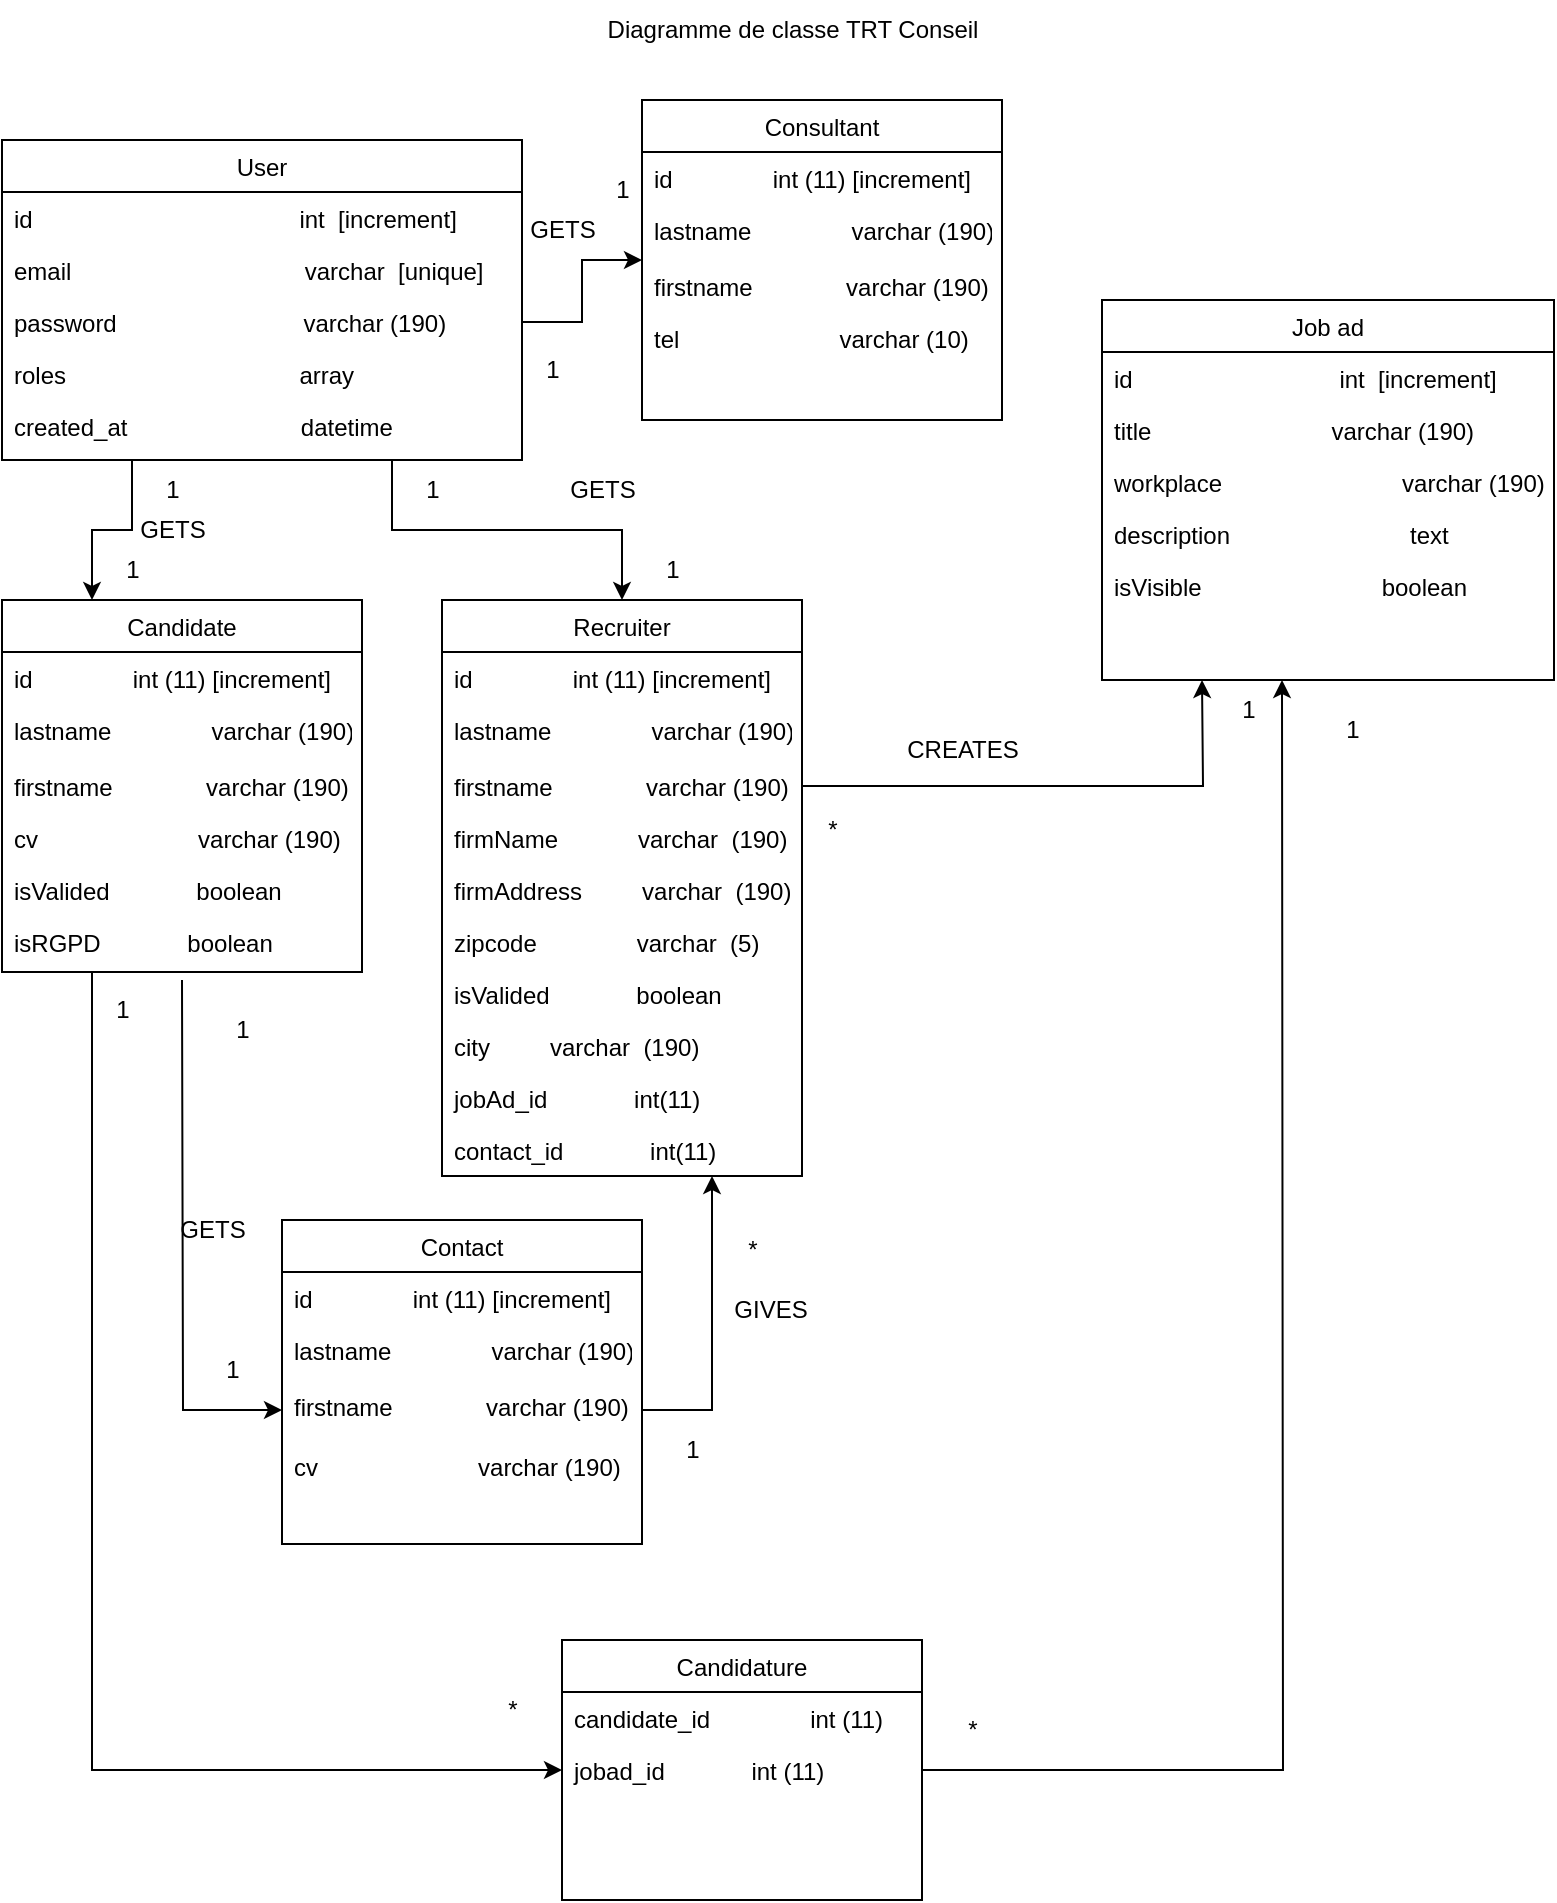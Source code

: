 <mxfile version="20.0.4" type="github">
  <diagram id="4xAlueajEXwUmsY7dy-2" name="Page-1">
    <mxGraphModel dx="796" dy="481" grid="1" gridSize="10" guides="1" tooltips="1" connect="1" arrows="1" fold="1" page="1" pageScale="1" pageWidth="827" pageHeight="1169" math="0" shadow="0">
      <root>
        <mxCell id="0" />
        <mxCell id="1" parent="0" />
        <mxCell id="lXb_D8qWP0BNydqeNCGy-24" style="edgeStyle=orthogonalEdgeStyle;rounded=0;orthogonalLoop=1;jettySize=auto;html=1;exitX=0.25;exitY=1;exitDx=0;exitDy=0;entryX=0.25;entryY=0;entryDx=0;entryDy=0;" parent="1" source="TXKYhUwDw8YYV6_7jRAu-2" target="LfPHgs6H-1GQvr0upuA2-1" edge="1">
          <mxGeometry relative="1" as="geometry" />
        </mxCell>
        <mxCell id="lXb_D8qWP0BNydqeNCGy-25" style="edgeStyle=orthogonalEdgeStyle;rounded=0;orthogonalLoop=1;jettySize=auto;html=1;exitX=0.75;exitY=1;exitDx=0;exitDy=0;entryX=0.5;entryY=0;entryDx=0;entryDy=0;" parent="1" source="TXKYhUwDw8YYV6_7jRAu-2" target="lXb_D8qWP0BNydqeNCGy-6" edge="1">
          <mxGeometry relative="1" as="geometry" />
        </mxCell>
        <mxCell id="TXKYhUwDw8YYV6_7jRAu-2" value="User" style="swimlane;fontStyle=0;align=center;verticalAlign=top;childLayout=stackLayout;horizontal=1;startSize=26;horizontalStack=0;resizeParent=1;resizeLast=0;collapsible=1;marginBottom=0;rounded=0;shadow=0;strokeWidth=1;" parent="1" vertex="1">
          <mxGeometry x="30" y="80" width="260" height="160" as="geometry">
            <mxRectangle x="340" y="380" width="170" height="26" as="alternateBounds" />
          </mxGeometry>
        </mxCell>
        <mxCell id="TXKYhUwDw8YYV6_7jRAu-3" value="id                                        int  [increment]" style="text;align=left;verticalAlign=top;spacingLeft=4;spacingRight=4;overflow=hidden;rotatable=0;points=[[0,0.5],[1,0.5]];portConstraint=eastwest;" parent="TXKYhUwDw8YYV6_7jRAu-2" vertex="1">
          <mxGeometry y="26" width="260" height="26" as="geometry" />
        </mxCell>
        <mxCell id="TXKYhUwDw8YYV6_7jRAu-4" value="email                                   varchar  [unique]" style="text;align=left;verticalAlign=top;spacingLeft=4;spacingRight=4;overflow=hidden;rotatable=0;points=[[0,0.5],[1,0.5]];portConstraint=eastwest;" parent="TXKYhUwDw8YYV6_7jRAu-2" vertex="1">
          <mxGeometry y="52" width="260" height="26" as="geometry" />
        </mxCell>
        <mxCell id="TXKYhUwDw8YYV6_7jRAu-6" value="password                            varchar (190)" style="text;align=left;verticalAlign=top;spacingLeft=4;spacingRight=4;overflow=hidden;rotatable=0;points=[[0,0.5],[1,0.5]];portConstraint=eastwest;" parent="TXKYhUwDw8YYV6_7jRAu-2" vertex="1">
          <mxGeometry y="78" width="260" height="26" as="geometry" />
        </mxCell>
        <mxCell id="TXKYhUwDw8YYV6_7jRAu-14" value="roles                                   array" style="text;align=left;verticalAlign=top;spacingLeft=4;spacingRight=4;overflow=hidden;rotatable=0;points=[[0,0.5],[1,0.5]];portConstraint=eastwest;" parent="TXKYhUwDw8YYV6_7jRAu-2" vertex="1">
          <mxGeometry y="104" width="260" height="26" as="geometry" />
        </mxCell>
        <mxCell id="TXKYhUwDw8YYV6_7jRAu-15" value="created_at                          datetime" style="text;align=left;verticalAlign=top;spacingLeft=4;spacingRight=4;overflow=hidden;rotatable=0;points=[[0,0.5],[1,0.5]];portConstraint=eastwest;" parent="TXKYhUwDw8YYV6_7jRAu-2" vertex="1">
          <mxGeometry y="130" width="260" height="26" as="geometry" />
        </mxCell>
        <mxCell id="TXKYhUwDw8YYV6_7jRAu-33" value="Job ad" style="swimlane;fontStyle=0;align=center;verticalAlign=top;childLayout=stackLayout;horizontal=1;startSize=26;horizontalStack=0;resizeParent=1;resizeLast=0;collapsible=1;marginBottom=0;rounded=0;shadow=0;strokeWidth=1;" parent="1" vertex="1">
          <mxGeometry x="580" y="160" width="226" height="190" as="geometry">
            <mxRectangle x="340" y="380" width="170" height="26" as="alternateBounds" />
          </mxGeometry>
        </mxCell>
        <mxCell id="TXKYhUwDw8YYV6_7jRAu-34" value="id                               int  [increment]" style="text;align=left;verticalAlign=top;spacingLeft=4;spacingRight=4;overflow=hidden;rotatable=0;points=[[0,0.5],[1,0.5]];portConstraint=eastwest;" parent="TXKYhUwDw8YYV6_7jRAu-33" vertex="1">
          <mxGeometry y="26" width="226" height="26" as="geometry" />
        </mxCell>
        <mxCell id="TXKYhUwDw8YYV6_7jRAu-35" value="title                           varchar (190)" style="text;align=left;verticalAlign=top;spacingLeft=4;spacingRight=4;overflow=hidden;rotatable=0;points=[[0,0.5],[1,0.5]];portConstraint=eastwest;" parent="TXKYhUwDw8YYV6_7jRAu-33" vertex="1">
          <mxGeometry y="52" width="226" height="26" as="geometry" />
        </mxCell>
        <mxCell id="I-ocmR2pLdEPyR1PU4Qc-3" value="workplace                           varchar (190)" style="text;align=left;verticalAlign=top;spacingLeft=4;spacingRight=4;overflow=hidden;rotatable=0;points=[[0,0.5],[1,0.5]];portConstraint=eastwest;" parent="TXKYhUwDw8YYV6_7jRAu-33" vertex="1">
          <mxGeometry y="78" width="226" height="26" as="geometry" />
        </mxCell>
        <mxCell id="I-ocmR2pLdEPyR1PU4Qc-4" value="description                           text" style="text;align=left;verticalAlign=top;spacingLeft=4;spacingRight=4;overflow=hidden;rotatable=0;points=[[0,0.5],[1,0.5]];portConstraint=eastwest;" parent="TXKYhUwDw8YYV6_7jRAu-33" vertex="1">
          <mxGeometry y="104" width="226" height="26" as="geometry" />
        </mxCell>
        <mxCell id="lXb_D8qWP0BNydqeNCGy-15" value="isVisible                           boolean" style="text;align=left;verticalAlign=top;spacingLeft=4;spacingRight=4;overflow=hidden;rotatable=0;points=[[0,0.5],[1,0.5]];portConstraint=eastwest;" parent="TXKYhUwDw8YYV6_7jRAu-33" vertex="1">
          <mxGeometry y="130" width="226" height="26" as="geometry" />
        </mxCell>
        <mxCell id="ZN3L-UREjOonGRV1Z96q-5" value="Diagramme de classe TRT Conseil" style="text;html=1;resizable=0;autosize=1;align=center;verticalAlign=middle;points=[];fillColor=none;strokeColor=none;rounded=0;" parent="1" vertex="1">
          <mxGeometry x="320" y="10" width="210" height="30" as="geometry" />
        </mxCell>
        <mxCell id="lXb_D8qWP0BNydqeNCGy-36" style="edgeStyle=orthogonalEdgeStyle;rounded=0;orthogonalLoop=1;jettySize=auto;html=1;entryX=0;entryY=0.5;entryDx=0;entryDy=0;fontSize=36;" parent="1" target="lXb_D8qWP0BNydqeNCGy-21" edge="1">
          <mxGeometry relative="1" as="geometry">
            <mxPoint x="120" y="500" as="sourcePoint" />
          </mxGeometry>
        </mxCell>
        <mxCell id="lXb_D8qWP0BNydqeNCGy-44" style="edgeStyle=orthogonalEdgeStyle;rounded=0;orthogonalLoop=1;jettySize=auto;html=1;exitX=0.25;exitY=1;exitDx=0;exitDy=0;fontSize=36;entryX=0;entryY=0.5;entryDx=0;entryDy=0;" parent="1" source="LfPHgs6H-1GQvr0upuA2-1" target="lXb_D8qWP0BNydqeNCGy-47" edge="1">
          <mxGeometry relative="1" as="geometry">
            <mxPoint x="30" y="910" as="targetPoint" />
          </mxGeometry>
        </mxCell>
        <mxCell id="LfPHgs6H-1GQvr0upuA2-1" value="Candidate" style="swimlane;fontStyle=0;align=center;verticalAlign=top;childLayout=stackLayout;horizontal=1;startSize=26;horizontalStack=0;resizeParent=1;resizeLast=0;collapsible=1;marginBottom=0;rounded=0;shadow=0;strokeWidth=1;" parent="1" vertex="1">
          <mxGeometry x="30" y="310" width="180" height="186" as="geometry">
            <mxRectangle x="340" y="380" width="170" height="26" as="alternateBounds" />
          </mxGeometry>
        </mxCell>
        <mxCell id="LfPHgs6H-1GQvr0upuA2-2" value="id               int (11) [increment]" style="text;align=left;verticalAlign=top;spacingLeft=4;spacingRight=4;overflow=hidden;rotatable=0;points=[[0,0.5],[1,0.5]];portConstraint=eastwest;" parent="LfPHgs6H-1GQvr0upuA2-1" vertex="1">
          <mxGeometry y="26" width="180" height="26" as="geometry" />
        </mxCell>
        <mxCell id="TXKYhUwDw8YYV6_7jRAu-8" value="lastname               varchar (190)" style="text;align=left;verticalAlign=top;spacingLeft=4;spacingRight=4;overflow=hidden;rotatable=0;points=[[0,0.5],[1,0.5]];portConstraint=eastwest;" parent="LfPHgs6H-1GQvr0upuA2-1" vertex="1">
          <mxGeometry y="52" width="180" height="28" as="geometry" />
        </mxCell>
        <mxCell id="TXKYhUwDw8YYV6_7jRAu-9" value="firstname              varchar (190)" style="text;align=left;verticalAlign=top;spacingLeft=4;spacingRight=4;overflow=hidden;rotatable=0;points=[[0,0.5],[1,0.5]];portConstraint=eastwest;" parent="LfPHgs6H-1GQvr0upuA2-1" vertex="1">
          <mxGeometry y="80" width="180" height="26" as="geometry" />
        </mxCell>
        <mxCell id="lXb_D8qWP0BNydqeNCGy-5" value="cv                        varchar (190)" style="text;align=left;verticalAlign=top;spacingLeft=4;spacingRight=4;overflow=hidden;rotatable=0;points=[[0,0.5],[1,0.5]];portConstraint=eastwest;" parent="LfPHgs6H-1GQvr0upuA2-1" vertex="1">
          <mxGeometry y="106" width="180" height="26" as="geometry" />
        </mxCell>
        <mxCell id="lXb_D8qWP0BNydqeNCGy-13" value="isValided             boolean" style="text;align=left;verticalAlign=top;spacingLeft=4;spacingRight=4;overflow=hidden;rotatable=0;points=[[0,0.5],[1,0.5]];portConstraint=eastwest;" parent="LfPHgs6H-1GQvr0upuA2-1" vertex="1">
          <mxGeometry y="132" width="180" height="26" as="geometry" />
        </mxCell>
        <mxCell id="I_Ox4T7YKeCi1-UyE0V7-1" value="isRGPD             boolean" style="text;align=left;verticalAlign=top;spacingLeft=4;spacingRight=4;overflow=hidden;rotatable=0;points=[[0,0.5],[1,0.5]];portConstraint=eastwest;" parent="LfPHgs6H-1GQvr0upuA2-1" vertex="1">
          <mxGeometry y="158" width="180" height="26" as="geometry" />
        </mxCell>
        <mxCell id="lXb_D8qWP0BNydqeNCGy-6" value="Recruiter" style="swimlane;fontStyle=0;align=center;verticalAlign=top;childLayout=stackLayout;horizontal=1;startSize=26;horizontalStack=0;resizeParent=1;resizeLast=0;collapsible=1;marginBottom=0;rounded=0;shadow=0;strokeWidth=1;" parent="1" vertex="1">
          <mxGeometry x="250" y="310" width="180" height="288" as="geometry">
            <mxRectangle x="340" y="380" width="170" height="26" as="alternateBounds" />
          </mxGeometry>
        </mxCell>
        <mxCell id="lXb_D8qWP0BNydqeNCGy-7" value="id               int (11) [increment]" style="text;align=left;verticalAlign=top;spacingLeft=4;spacingRight=4;overflow=hidden;rotatable=0;points=[[0,0.5],[1,0.5]];portConstraint=eastwest;" parent="lXb_D8qWP0BNydqeNCGy-6" vertex="1">
          <mxGeometry y="26" width="180" height="26" as="geometry" />
        </mxCell>
        <mxCell id="lXb_D8qWP0BNydqeNCGy-8" value="lastname               varchar (190)" style="text;align=left;verticalAlign=top;spacingLeft=4;spacingRight=4;overflow=hidden;rotatable=0;points=[[0,0.5],[1,0.5]];portConstraint=eastwest;" parent="lXb_D8qWP0BNydqeNCGy-6" vertex="1">
          <mxGeometry y="52" width="180" height="28" as="geometry" />
        </mxCell>
        <mxCell id="lXb_D8qWP0BNydqeNCGy-9" value="firstname              varchar (190)" style="text;align=left;verticalAlign=top;spacingLeft=4;spacingRight=4;overflow=hidden;rotatable=0;points=[[0,0.5],[1,0.5]];portConstraint=eastwest;" parent="lXb_D8qWP0BNydqeNCGy-6" vertex="1">
          <mxGeometry y="80" width="180" height="26" as="geometry" />
        </mxCell>
        <mxCell id="TXKYhUwDw8YYV6_7jRAu-19" value="firmName            varchar  (190)" style="text;align=left;verticalAlign=top;spacingLeft=4;spacingRight=4;overflow=hidden;rotatable=0;points=[[0,0.5],[1,0.5]];portConstraint=eastwest;" parent="lXb_D8qWP0BNydqeNCGy-6" vertex="1">
          <mxGeometry y="106" width="180" height="26" as="geometry" />
        </mxCell>
        <mxCell id="I-ocmR2pLdEPyR1PU4Qc-2" value="firmAddress         varchar  (190)" style="text;align=left;verticalAlign=top;spacingLeft=4;spacingRight=4;overflow=hidden;rotatable=0;points=[[0,0.5],[1,0.5]];portConstraint=eastwest;" parent="lXb_D8qWP0BNydqeNCGy-6" vertex="1">
          <mxGeometry y="132" width="180" height="26" as="geometry" />
        </mxCell>
        <mxCell id="I_Ox4T7YKeCi1-UyE0V7-2" value="zipcode               varchar  (5)" style="text;align=left;verticalAlign=top;spacingLeft=4;spacingRight=4;overflow=hidden;rotatable=0;points=[[0,0.5],[1,0.5]];portConstraint=eastwest;" parent="lXb_D8qWP0BNydqeNCGy-6" vertex="1">
          <mxGeometry y="158" width="180" height="26" as="geometry" />
        </mxCell>
        <mxCell id="lXb_D8qWP0BNydqeNCGy-14" value="isValided             boolean" style="text;align=left;verticalAlign=top;spacingLeft=4;spacingRight=4;overflow=hidden;rotatable=0;points=[[0,0.5],[1,0.5]];portConstraint=eastwest;" parent="lXb_D8qWP0BNydqeNCGy-6" vertex="1">
          <mxGeometry y="184" width="180" height="26" as="geometry" />
        </mxCell>
        <mxCell id="I_Ox4T7YKeCi1-UyE0V7-3" value="city         varchar  (190)" style="text;align=left;verticalAlign=top;spacingLeft=4;spacingRight=4;overflow=hidden;rotatable=0;points=[[0,0.5],[1,0.5]];portConstraint=eastwest;" parent="lXb_D8qWP0BNydqeNCGy-6" vertex="1">
          <mxGeometry y="210" width="180" height="26" as="geometry" />
        </mxCell>
        <mxCell id="lXb_D8qWP0BNydqeNCGy-35" value="jobAd_id             int(11)" style="text;align=left;verticalAlign=top;spacingLeft=4;spacingRight=4;overflow=hidden;rotatable=0;points=[[0,0.5],[1,0.5]];portConstraint=eastwest;" parent="lXb_D8qWP0BNydqeNCGy-6" vertex="1">
          <mxGeometry y="236" width="180" height="26" as="geometry" />
        </mxCell>
        <mxCell id="lXb_D8qWP0BNydqeNCGy-40" value="contact_id             int(11)" style="text;align=left;verticalAlign=top;spacingLeft=4;spacingRight=4;overflow=hidden;rotatable=0;points=[[0,0.5],[1,0.5]];portConstraint=eastwest;" parent="lXb_D8qWP0BNydqeNCGy-6" vertex="1">
          <mxGeometry y="262" width="180" height="26" as="geometry" />
        </mxCell>
        <mxCell id="lXb_D8qWP0BNydqeNCGy-16" value="Contact" style="swimlane;fontStyle=0;align=center;verticalAlign=top;childLayout=stackLayout;horizontal=1;startSize=26;horizontalStack=0;resizeParent=1;resizeLast=0;collapsible=1;marginBottom=0;rounded=0;shadow=0;strokeWidth=1;" parent="1" vertex="1">
          <mxGeometry x="170" y="620" width="180" height="162" as="geometry">
            <mxRectangle x="340" y="380" width="170" height="26" as="alternateBounds" />
          </mxGeometry>
        </mxCell>
        <mxCell id="lXb_D8qWP0BNydqeNCGy-19" value="id               int (11) [increment]" style="text;align=left;verticalAlign=top;spacingLeft=4;spacingRight=4;overflow=hidden;rotatable=0;points=[[0,0.5],[1,0.5]];portConstraint=eastwest;" parent="lXb_D8qWP0BNydqeNCGy-16" vertex="1">
          <mxGeometry y="26" width="180" height="26" as="geometry" />
        </mxCell>
        <mxCell id="lXb_D8qWP0BNydqeNCGy-20" value="lastname               varchar (190)" style="text;align=left;verticalAlign=top;spacingLeft=4;spacingRight=4;overflow=hidden;rotatable=0;points=[[0,0.5],[1,0.5]];portConstraint=eastwest;" parent="lXb_D8qWP0BNydqeNCGy-16" vertex="1">
          <mxGeometry y="52" width="180" height="28" as="geometry" />
        </mxCell>
        <mxCell id="lXb_D8qWP0BNydqeNCGy-21" value="firstname              varchar (190)" style="text;align=left;verticalAlign=top;spacingLeft=4;spacingRight=4;overflow=hidden;rotatable=0;points=[[0,0.5],[1,0.5]];portConstraint=eastwest;" parent="lXb_D8qWP0BNydqeNCGy-16" vertex="1">
          <mxGeometry y="80" width="180" height="30" as="geometry" />
        </mxCell>
        <mxCell id="lXb_D8qWP0BNydqeNCGy-22" value="cv                        varchar (190)" style="text;align=left;verticalAlign=top;spacingLeft=4;spacingRight=4;overflow=hidden;rotatable=0;points=[[0,0.5],[1,0.5]];portConstraint=eastwest;" parent="lXb_D8qWP0BNydqeNCGy-16" vertex="1">
          <mxGeometry y="110" width="180" height="26" as="geometry" />
        </mxCell>
        <mxCell id="lXb_D8qWP0BNydqeNCGy-26" value="1" style="text;html=1;resizable=0;autosize=1;align=center;verticalAlign=middle;points=[];fillColor=none;strokeColor=none;rounded=0;" parent="1" vertex="1">
          <mxGeometry x="80" y="280" width="30" height="30" as="geometry" />
        </mxCell>
        <mxCell id="lXb_D8qWP0BNydqeNCGy-27" value="1" style="text;html=1;resizable=0;autosize=1;align=center;verticalAlign=middle;points=[];fillColor=none;strokeColor=none;rounded=0;" parent="1" vertex="1">
          <mxGeometry x="230" y="240" width="30" height="30" as="geometry" />
        </mxCell>
        <mxCell id="lXb_D8qWP0BNydqeNCGy-28" value="1" style="text;html=1;resizable=0;autosize=1;align=center;verticalAlign=middle;points=[];fillColor=none;strokeColor=none;rounded=0;" parent="1" vertex="1">
          <mxGeometry x="100" y="240" width="30" height="30" as="geometry" />
        </mxCell>
        <mxCell id="lXb_D8qWP0BNydqeNCGy-29" value="1" style="text;html=1;resizable=0;autosize=1;align=center;verticalAlign=middle;points=[];fillColor=none;strokeColor=none;rounded=0;" parent="1" vertex="1">
          <mxGeometry x="350" y="280" width="30" height="30" as="geometry" />
        </mxCell>
        <mxCell id="lXb_D8qWP0BNydqeNCGy-30" style="edgeStyle=orthogonalEdgeStyle;rounded=0;orthogonalLoop=1;jettySize=auto;html=1;exitX=1;exitY=0.5;exitDx=0;exitDy=0;fontSize=36;" parent="1" source="lXb_D8qWP0BNydqeNCGy-9" edge="1">
          <mxGeometry relative="1" as="geometry">
            <mxPoint x="630" y="350" as="targetPoint" />
          </mxGeometry>
        </mxCell>
        <mxCell id="lXb_D8qWP0BNydqeNCGy-31" value="1" style="text;html=1;resizable=0;autosize=1;align=center;verticalAlign=middle;points=[];fillColor=none;strokeColor=none;rounded=0;" parent="1" vertex="1">
          <mxGeometry x="638" y="350" width="30" height="30" as="geometry" />
        </mxCell>
        <mxCell id="lXb_D8qWP0BNydqeNCGy-32" value="*" style="text;html=1;resizable=0;autosize=1;align=center;verticalAlign=middle;points=[];fillColor=none;strokeColor=none;rounded=0;" parent="1" vertex="1">
          <mxGeometry x="430" y="410" width="30" height="30" as="geometry" />
        </mxCell>
        <mxCell id="lXb_D8qWP0BNydqeNCGy-37" value="1" style="text;html=1;resizable=0;autosize=1;align=center;verticalAlign=middle;points=[];fillColor=none;strokeColor=none;rounded=0;" parent="1" vertex="1">
          <mxGeometry x="135" y="510" width="30" height="30" as="geometry" />
        </mxCell>
        <mxCell id="lXb_D8qWP0BNydqeNCGy-38" value="1" style="text;html=1;resizable=0;autosize=1;align=center;verticalAlign=middle;points=[];fillColor=none;strokeColor=none;rounded=0;" parent="1" vertex="1">
          <mxGeometry x="130" y="680" width="30" height="30" as="geometry" />
        </mxCell>
        <mxCell id="lXb_D8qWP0BNydqeNCGy-39" style="edgeStyle=orthogonalEdgeStyle;rounded=0;orthogonalLoop=1;jettySize=auto;html=1;exitX=1;exitY=0.5;exitDx=0;exitDy=0;entryX=0.75;entryY=1;entryDx=0;entryDy=0;fontSize=36;" parent="1" source="lXb_D8qWP0BNydqeNCGy-21" target="lXb_D8qWP0BNydqeNCGy-6" edge="1">
          <mxGeometry relative="1" as="geometry" />
        </mxCell>
        <mxCell id="lXb_D8qWP0BNydqeNCGy-41" value="1" style="text;html=1;resizable=0;autosize=1;align=center;verticalAlign=middle;points=[];fillColor=none;strokeColor=none;rounded=0;" parent="1" vertex="1">
          <mxGeometry x="360" y="720" width="30" height="30" as="geometry" />
        </mxCell>
        <mxCell id="lXb_D8qWP0BNydqeNCGy-42" value="*" style="text;html=1;resizable=0;autosize=1;align=center;verticalAlign=middle;points=[];fillColor=none;strokeColor=none;rounded=0;" parent="1" vertex="1">
          <mxGeometry x="390" y="620" width="30" height="30" as="geometry" />
        </mxCell>
        <mxCell id="lXb_D8qWP0BNydqeNCGy-45" value="Candidature" style="swimlane;fontStyle=0;align=center;verticalAlign=top;childLayout=stackLayout;horizontal=1;startSize=26;horizontalStack=0;resizeParent=1;resizeLast=0;collapsible=1;marginBottom=0;rounded=0;shadow=0;strokeWidth=1;" parent="1" vertex="1">
          <mxGeometry x="310" y="830" width="180" height="130" as="geometry">
            <mxRectangle x="340" y="380" width="170" height="26" as="alternateBounds" />
          </mxGeometry>
        </mxCell>
        <mxCell id="lXb_D8qWP0BNydqeNCGy-46" value="candidate_id               int (11)" style="text;align=left;verticalAlign=top;spacingLeft=4;spacingRight=4;overflow=hidden;rotatable=0;points=[[0,0.5],[1,0.5]];portConstraint=eastwest;" parent="lXb_D8qWP0BNydqeNCGy-45" vertex="1">
          <mxGeometry y="26" width="180" height="26" as="geometry" />
        </mxCell>
        <mxCell id="lXb_D8qWP0BNydqeNCGy-47" value="jobad_id             int (11)" style="text;align=left;verticalAlign=top;spacingLeft=4;spacingRight=4;overflow=hidden;rotatable=0;points=[[0,0.5],[1,0.5]];portConstraint=eastwest;" parent="lXb_D8qWP0BNydqeNCGy-45" vertex="1">
          <mxGeometry y="52" width="180" height="26" as="geometry" />
        </mxCell>
        <mxCell id="lXb_D8qWP0BNydqeNCGy-48" style="edgeStyle=orthogonalEdgeStyle;rounded=0;orthogonalLoop=1;jettySize=auto;html=1;exitX=1;exitY=0.5;exitDx=0;exitDy=0;fontSize=36;" parent="1" source="lXb_D8qWP0BNydqeNCGy-47" edge="1">
          <mxGeometry relative="1" as="geometry">
            <mxPoint x="670" y="350" as="targetPoint" />
          </mxGeometry>
        </mxCell>
        <mxCell id="DdrUPWKgNhbqaWjPTJ2i-1" value="GETS" style="text;html=1;resizable=0;autosize=1;align=center;verticalAlign=middle;points=[];fillColor=none;strokeColor=none;rounded=0;" parent="1" vertex="1">
          <mxGeometry x="85" y="260" width="60" height="30" as="geometry" />
        </mxCell>
        <mxCell id="DdrUPWKgNhbqaWjPTJ2i-3" value="GETS" style="text;html=1;resizable=0;autosize=1;align=center;verticalAlign=middle;points=[];fillColor=none;strokeColor=none;rounded=0;" parent="1" vertex="1">
          <mxGeometry x="300" y="240" width="60" height="30" as="geometry" />
        </mxCell>
        <mxCell id="DdrUPWKgNhbqaWjPTJ2i-4" value="CREATES" style="text;html=1;resizable=0;autosize=1;align=center;verticalAlign=middle;points=[];fillColor=none;strokeColor=none;rounded=0;" parent="1" vertex="1">
          <mxGeometry x="470" y="370" width="80" height="30" as="geometry" />
        </mxCell>
        <mxCell id="DdrUPWKgNhbqaWjPTJ2i-5" value="GETS" style="text;html=1;resizable=0;autosize=1;align=center;verticalAlign=middle;points=[];fillColor=none;strokeColor=none;rounded=0;" parent="1" vertex="1">
          <mxGeometry x="105" y="610" width="60" height="30" as="geometry" />
        </mxCell>
        <mxCell id="DdrUPWKgNhbqaWjPTJ2i-6" value="GIVES" style="text;html=1;resizable=0;autosize=1;align=center;verticalAlign=middle;points=[];fillColor=none;strokeColor=none;rounded=0;" parent="1" vertex="1">
          <mxGeometry x="384" y="650" width="60" height="30" as="geometry" />
        </mxCell>
        <mxCell id="DdrUPWKgNhbqaWjPTJ2i-7" value="1" style="text;html=1;resizable=0;autosize=1;align=center;verticalAlign=middle;points=[];fillColor=none;strokeColor=none;rounded=0;" parent="1" vertex="1">
          <mxGeometry x="75" y="500" width="30" height="30" as="geometry" />
        </mxCell>
        <mxCell id="DdrUPWKgNhbqaWjPTJ2i-8" value="1" style="text;html=1;resizable=0;autosize=1;align=center;verticalAlign=middle;points=[];fillColor=none;strokeColor=none;rounded=0;" parent="1" vertex="1">
          <mxGeometry x="690" y="360" width="30" height="30" as="geometry" />
        </mxCell>
        <mxCell id="DdrUPWKgNhbqaWjPTJ2i-9" value="*" style="text;html=1;resizable=0;autosize=1;align=center;verticalAlign=middle;points=[];fillColor=none;strokeColor=none;rounded=0;" parent="1" vertex="1">
          <mxGeometry x="270" y="850" width="30" height="30" as="geometry" />
        </mxCell>
        <mxCell id="DdrUPWKgNhbqaWjPTJ2i-10" value="*" style="text;html=1;resizable=0;autosize=1;align=center;verticalAlign=middle;points=[];fillColor=none;strokeColor=none;rounded=0;" parent="1" vertex="1">
          <mxGeometry x="500" y="860" width="30" height="30" as="geometry" />
        </mxCell>
        <mxCell id="guAQHTDDARFp-dOSuNLa-1" value="Consultant" style="swimlane;fontStyle=0;align=center;verticalAlign=top;childLayout=stackLayout;horizontal=1;startSize=26;horizontalStack=0;resizeParent=1;resizeLast=0;collapsible=1;marginBottom=0;rounded=0;shadow=0;strokeWidth=1;" vertex="1" parent="1">
          <mxGeometry x="350" y="60" width="180" height="160" as="geometry">
            <mxRectangle x="340" y="380" width="170" height="26" as="alternateBounds" />
          </mxGeometry>
        </mxCell>
        <mxCell id="guAQHTDDARFp-dOSuNLa-2" value="id               int (11) [increment]" style="text;align=left;verticalAlign=top;spacingLeft=4;spacingRight=4;overflow=hidden;rotatable=0;points=[[0,0.5],[1,0.5]];portConstraint=eastwest;" vertex="1" parent="guAQHTDDARFp-dOSuNLa-1">
          <mxGeometry y="26" width="180" height="26" as="geometry" />
        </mxCell>
        <mxCell id="guAQHTDDARFp-dOSuNLa-3" value="lastname               varchar (190)" style="text;align=left;verticalAlign=top;spacingLeft=4;spacingRight=4;overflow=hidden;rotatable=0;points=[[0,0.5],[1,0.5]];portConstraint=eastwest;" vertex="1" parent="guAQHTDDARFp-dOSuNLa-1">
          <mxGeometry y="52" width="180" height="28" as="geometry" />
        </mxCell>
        <mxCell id="guAQHTDDARFp-dOSuNLa-4" value="firstname              varchar (190)" style="text;align=left;verticalAlign=top;spacingLeft=4;spacingRight=4;overflow=hidden;rotatable=0;points=[[0,0.5],[1,0.5]];portConstraint=eastwest;" vertex="1" parent="guAQHTDDARFp-dOSuNLa-1">
          <mxGeometry y="80" width="180" height="26" as="geometry" />
        </mxCell>
        <mxCell id="guAQHTDDARFp-dOSuNLa-5" value="tel                        varchar (10)" style="text;align=left;verticalAlign=top;spacingLeft=4;spacingRight=4;overflow=hidden;rotatable=0;points=[[0,0.5],[1,0.5]];portConstraint=eastwest;" vertex="1" parent="guAQHTDDARFp-dOSuNLa-1">
          <mxGeometry y="106" width="180" height="26" as="geometry" />
        </mxCell>
        <mxCell id="guAQHTDDARFp-dOSuNLa-8" style="edgeStyle=orthogonalEdgeStyle;rounded=0;orthogonalLoop=1;jettySize=auto;html=1;exitX=1;exitY=0.5;exitDx=0;exitDy=0;entryX=0;entryY=0.5;entryDx=0;entryDy=0;" edge="1" parent="1" source="TXKYhUwDw8YYV6_7jRAu-6" target="guAQHTDDARFp-dOSuNLa-1">
          <mxGeometry relative="1" as="geometry" />
        </mxCell>
        <mxCell id="guAQHTDDARFp-dOSuNLa-9" value="1" style="text;html=1;resizable=0;autosize=1;align=center;verticalAlign=middle;points=[];fillColor=none;strokeColor=none;rounded=0;" vertex="1" parent="1">
          <mxGeometry x="290" y="180" width="30" height="30" as="geometry" />
        </mxCell>
        <mxCell id="guAQHTDDARFp-dOSuNLa-10" value="1" style="text;html=1;resizable=0;autosize=1;align=center;verticalAlign=middle;points=[];fillColor=none;strokeColor=none;rounded=0;" vertex="1" parent="1">
          <mxGeometry x="325" y="90" width="30" height="30" as="geometry" />
        </mxCell>
        <mxCell id="guAQHTDDARFp-dOSuNLa-11" value="GETS" style="text;html=1;resizable=0;autosize=1;align=center;verticalAlign=middle;points=[];fillColor=none;strokeColor=none;rounded=0;" vertex="1" parent="1">
          <mxGeometry x="280" y="110" width="60" height="30" as="geometry" />
        </mxCell>
      </root>
    </mxGraphModel>
  </diagram>
</mxfile>

